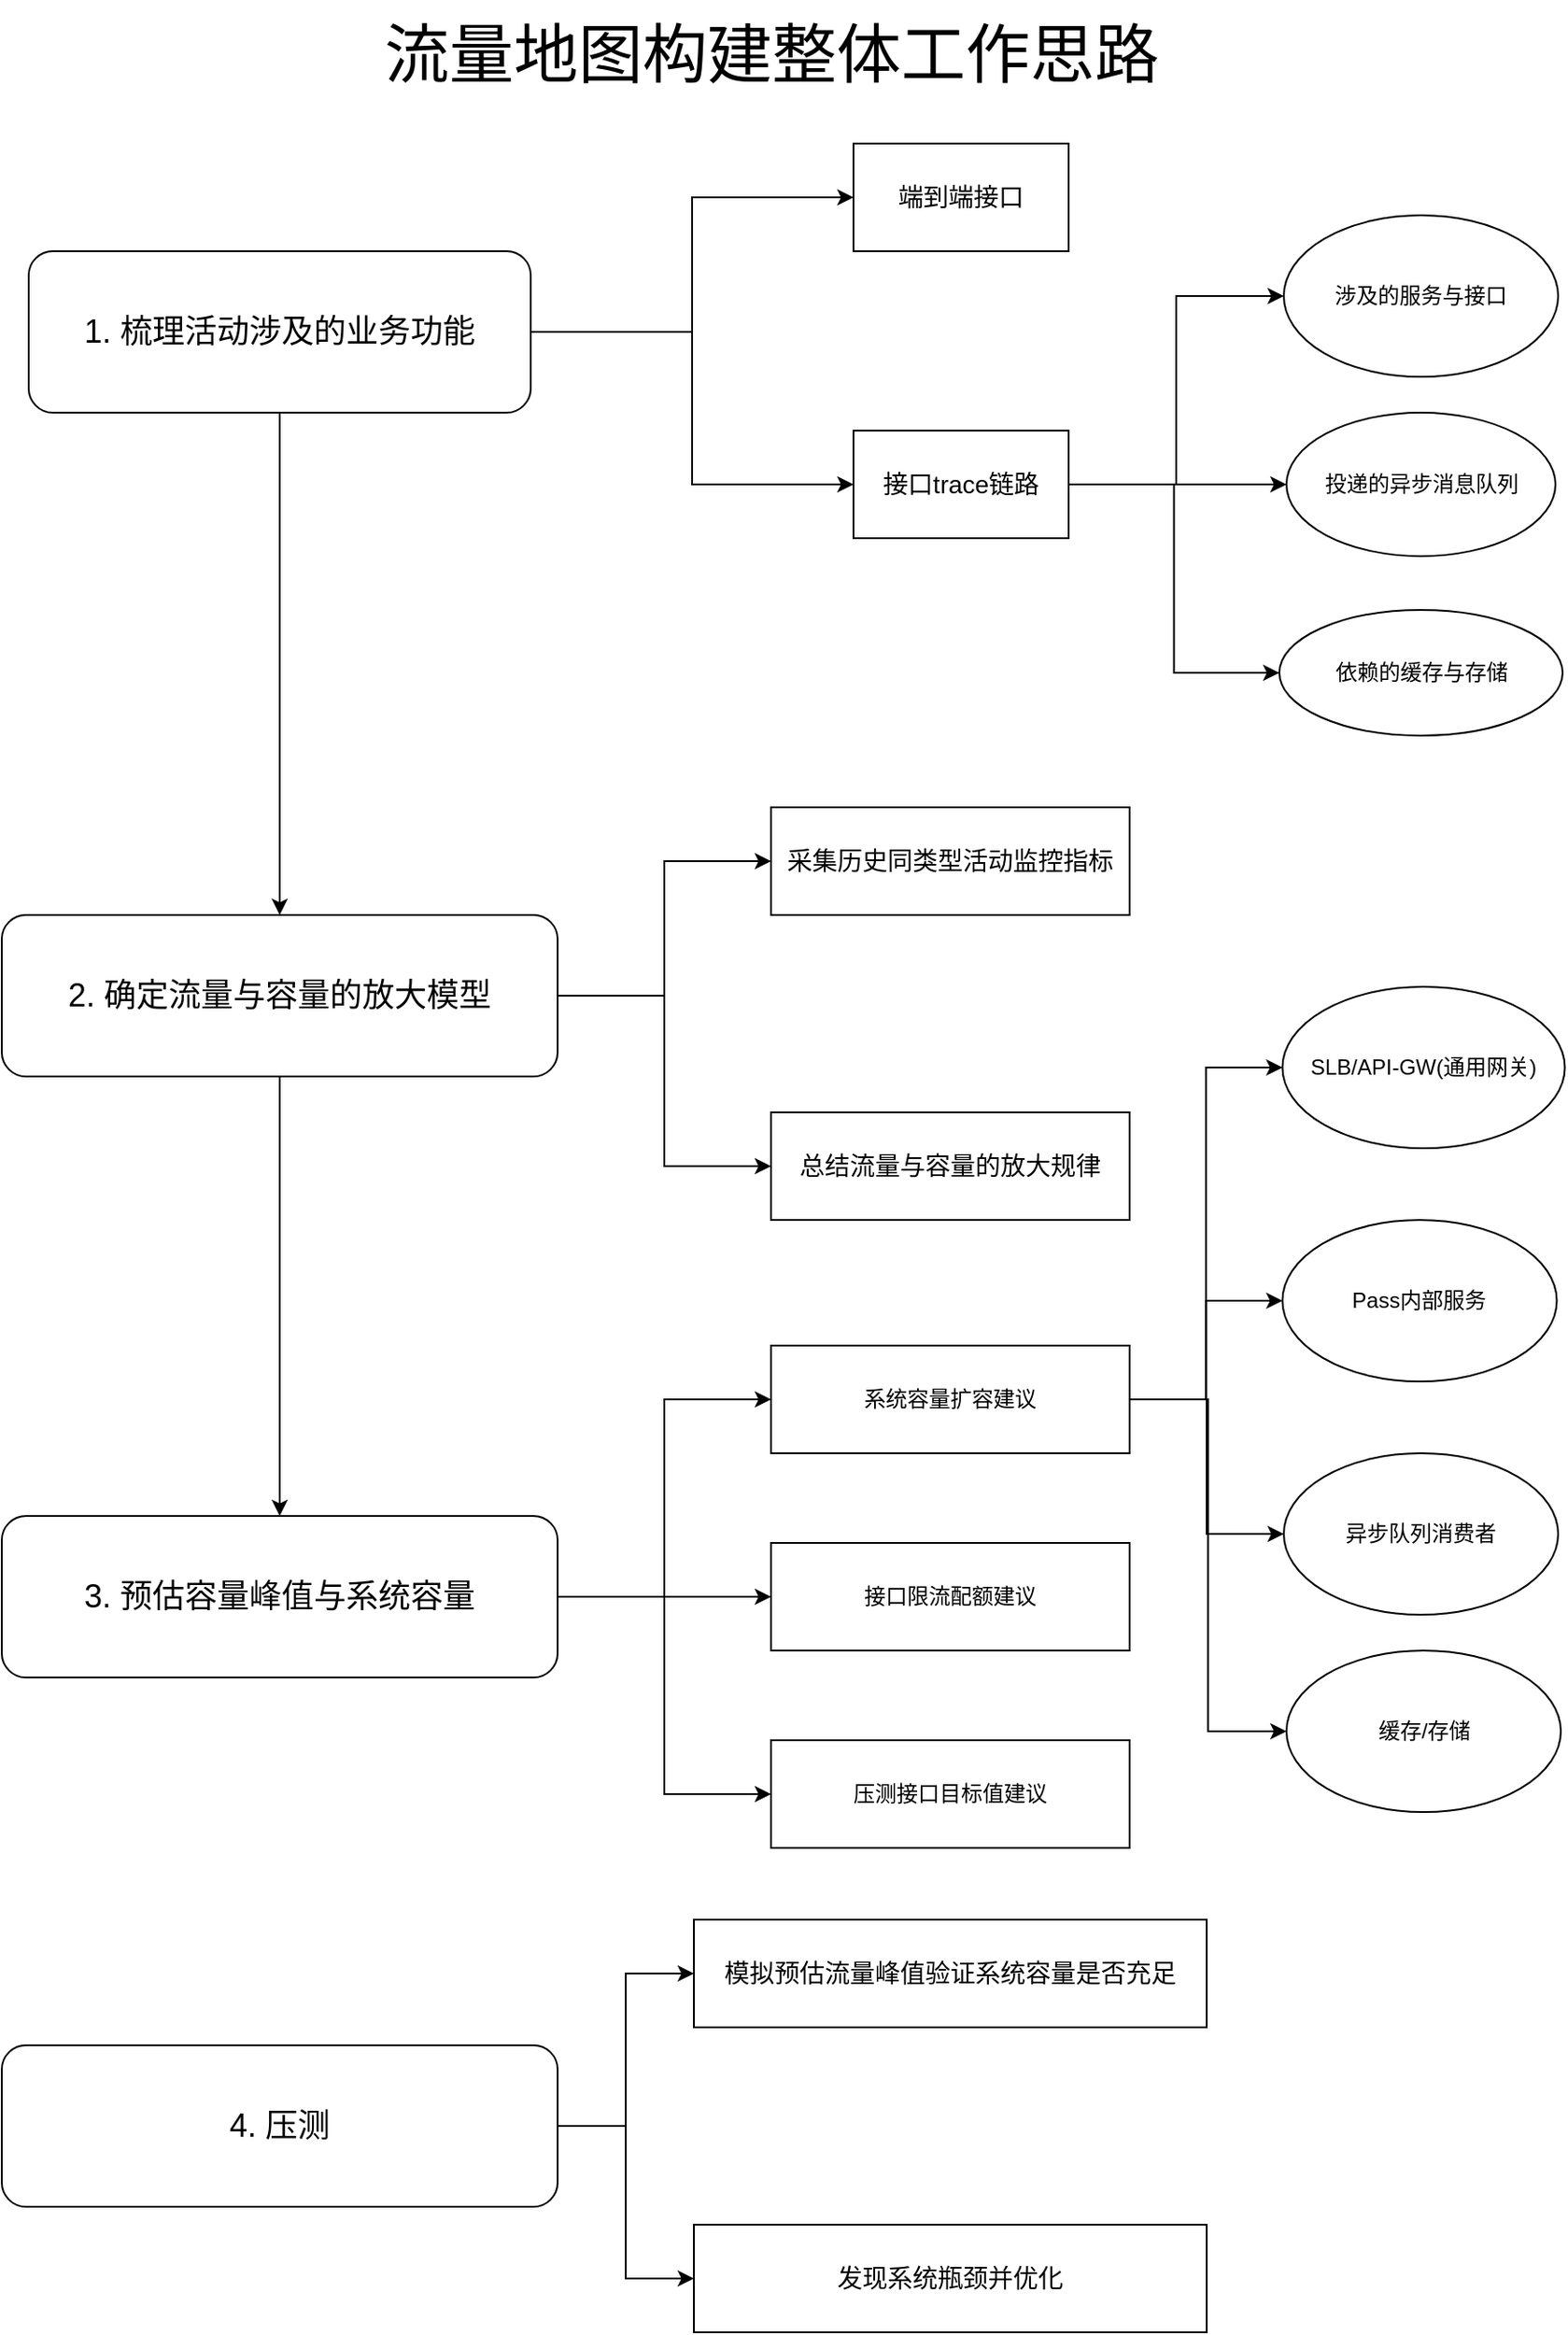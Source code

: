 <mxfile version="26.0.14">
  <diagram name="第 1 页" id="oglCzEgyUQVp-rbr_owY">
    <mxGraphModel dx="2069" dy="785" grid="1" gridSize="10" guides="1" tooltips="1" connect="1" arrows="1" fold="1" page="1" pageScale="1" pageWidth="827" pageHeight="1169" math="0" shadow="0">
      <root>
        <mxCell id="0" />
        <mxCell id="1" parent="0" />
        <mxCell id="Tt0FMffgAjtofy6_wQyA-16" style="edgeStyle=orthogonalEdgeStyle;rounded=0;orthogonalLoop=1;jettySize=auto;html=1;entryX=0;entryY=0.5;entryDx=0;entryDy=0;" edge="1" parent="1" source="Tt0FMffgAjtofy6_wQyA-1" target="Tt0FMffgAjtofy6_wQyA-4">
          <mxGeometry relative="1" as="geometry" />
        </mxCell>
        <mxCell id="Tt0FMffgAjtofy6_wQyA-17" style="edgeStyle=orthogonalEdgeStyle;rounded=0;orthogonalLoop=1;jettySize=auto;html=1;entryX=0;entryY=0.5;entryDx=0;entryDy=0;" edge="1" parent="1" source="Tt0FMffgAjtofy6_wQyA-1" target="Tt0FMffgAjtofy6_wQyA-7">
          <mxGeometry relative="1" as="geometry" />
        </mxCell>
        <mxCell id="Tt0FMffgAjtofy6_wQyA-31" style="edgeStyle=orthogonalEdgeStyle;rounded=0;orthogonalLoop=1;jettySize=auto;html=1;entryX=0.5;entryY=0;entryDx=0;entryDy=0;" edge="1" parent="1" source="Tt0FMffgAjtofy6_wQyA-1" target="Tt0FMffgAjtofy6_wQyA-19">
          <mxGeometry relative="1" as="geometry" />
        </mxCell>
        <mxCell id="Tt0FMffgAjtofy6_wQyA-1" value="&lt;font style=&quot;font-size: 18px;&quot;&gt;1. 梳理活动涉及的业务功能&lt;/font&gt;" style="rounded=1;whiteSpace=wrap;html=1;" vertex="1" parent="1">
          <mxGeometry y="230" width="280" height="90" as="geometry" />
        </mxCell>
        <mxCell id="Tt0FMffgAjtofy6_wQyA-3" value="&lt;font style=&quot;font-size: 36px;&quot;&gt;流量地图构建整体工作思路&lt;/font&gt;" style="text;html=1;align=center;verticalAlign=middle;resizable=0;points=[];autosize=1;strokeColor=none;fillColor=none;" vertex="1" parent="1">
          <mxGeometry x="184" y="90" width="460" height="60" as="geometry" />
        </mxCell>
        <mxCell id="Tt0FMffgAjtofy6_wQyA-4" value="&lt;font style=&quot;font-size: 14px;&quot;&gt;端到端接口&lt;/font&gt;" style="rounded=0;whiteSpace=wrap;html=1;" vertex="1" parent="1">
          <mxGeometry x="460" y="170" width="120" height="60" as="geometry" />
        </mxCell>
        <mxCell id="Tt0FMffgAjtofy6_wQyA-21" style="edgeStyle=orthogonalEdgeStyle;rounded=0;orthogonalLoop=1;jettySize=auto;html=1;entryX=0;entryY=0.5;entryDx=0;entryDy=0;" edge="1" parent="1" source="Tt0FMffgAjtofy6_wQyA-7" target="Tt0FMffgAjtofy6_wQyA-10">
          <mxGeometry relative="1" as="geometry" />
        </mxCell>
        <mxCell id="Tt0FMffgAjtofy6_wQyA-22" style="edgeStyle=orthogonalEdgeStyle;rounded=0;orthogonalLoop=1;jettySize=auto;html=1;entryX=0;entryY=0.5;entryDx=0;entryDy=0;" edge="1" parent="1" source="Tt0FMffgAjtofy6_wQyA-7" target="Tt0FMffgAjtofy6_wQyA-8">
          <mxGeometry relative="1" as="geometry">
            <Array as="points">
              <mxPoint x="640" y="360" />
              <mxPoint x="640" y="255" />
            </Array>
          </mxGeometry>
        </mxCell>
        <mxCell id="Tt0FMffgAjtofy6_wQyA-24" style="edgeStyle=orthogonalEdgeStyle;rounded=0;orthogonalLoop=1;jettySize=auto;html=1;entryX=0;entryY=0.5;entryDx=0;entryDy=0;" edge="1" parent="1" source="Tt0FMffgAjtofy6_wQyA-7" target="Tt0FMffgAjtofy6_wQyA-9">
          <mxGeometry relative="1" as="geometry" />
        </mxCell>
        <mxCell id="Tt0FMffgAjtofy6_wQyA-7" value="&lt;font style=&quot;font-size: 14px;&quot;&gt;接口trace链路&lt;/font&gt;" style="rounded=0;whiteSpace=wrap;html=1;" vertex="1" parent="1">
          <mxGeometry x="460" y="330" width="120" height="60" as="geometry" />
        </mxCell>
        <mxCell id="Tt0FMffgAjtofy6_wQyA-8" value="涉及的服务与接口" style="ellipse;whiteSpace=wrap;html=1;" vertex="1" parent="1">
          <mxGeometry x="700" y="210" width="153" height="90" as="geometry" />
        </mxCell>
        <mxCell id="Tt0FMffgAjtofy6_wQyA-9" value="依赖的缓存与存储" style="ellipse;whiteSpace=wrap;html=1;" vertex="1" parent="1">
          <mxGeometry x="697.5" y="430" width="158" height="70" as="geometry" />
        </mxCell>
        <mxCell id="Tt0FMffgAjtofy6_wQyA-10" value="投递的异步消息队列" style="ellipse;whiteSpace=wrap;html=1;" vertex="1" parent="1">
          <mxGeometry x="701.5" y="320" width="150" height="80" as="geometry" />
        </mxCell>
        <mxCell id="Tt0FMffgAjtofy6_wQyA-29" style="edgeStyle=orthogonalEdgeStyle;rounded=0;orthogonalLoop=1;jettySize=auto;html=1;entryX=0;entryY=0.5;entryDx=0;entryDy=0;" edge="1" parent="1" source="Tt0FMffgAjtofy6_wQyA-19" target="Tt0FMffgAjtofy6_wQyA-27">
          <mxGeometry relative="1" as="geometry" />
        </mxCell>
        <mxCell id="Tt0FMffgAjtofy6_wQyA-30" style="edgeStyle=orthogonalEdgeStyle;rounded=0;orthogonalLoop=1;jettySize=auto;html=1;entryX=0;entryY=0.5;entryDx=0;entryDy=0;" edge="1" parent="1" source="Tt0FMffgAjtofy6_wQyA-19" target="Tt0FMffgAjtofy6_wQyA-28">
          <mxGeometry relative="1" as="geometry" />
        </mxCell>
        <mxCell id="Tt0FMffgAjtofy6_wQyA-44" style="edgeStyle=orthogonalEdgeStyle;rounded=0;orthogonalLoop=1;jettySize=auto;html=1;entryX=0.5;entryY=0;entryDx=0;entryDy=0;" edge="1" parent="1" source="Tt0FMffgAjtofy6_wQyA-19" target="Tt0FMffgAjtofy6_wQyA-25">
          <mxGeometry relative="1" as="geometry" />
        </mxCell>
        <mxCell id="Tt0FMffgAjtofy6_wQyA-19" value="&lt;span style=&quot;font-size: 18px;&quot;&gt;2. 确定流量与容量的放大模型&lt;/span&gt;" style="rounded=1;whiteSpace=wrap;html=1;" vertex="1" parent="1">
          <mxGeometry x="-15" y="600" width="310" height="90" as="geometry" />
        </mxCell>
        <mxCell id="Tt0FMffgAjtofy6_wQyA-35" style="edgeStyle=orthogonalEdgeStyle;rounded=0;orthogonalLoop=1;jettySize=auto;html=1;entryX=0;entryY=0.5;entryDx=0;entryDy=0;" edge="1" parent="1" source="Tt0FMffgAjtofy6_wQyA-25" target="Tt0FMffgAjtofy6_wQyA-32">
          <mxGeometry relative="1" as="geometry" />
        </mxCell>
        <mxCell id="Tt0FMffgAjtofy6_wQyA-36" style="edgeStyle=orthogonalEdgeStyle;rounded=0;orthogonalLoop=1;jettySize=auto;html=1;entryX=0;entryY=0.5;entryDx=0;entryDy=0;" edge="1" parent="1" source="Tt0FMffgAjtofy6_wQyA-25" target="Tt0FMffgAjtofy6_wQyA-33">
          <mxGeometry relative="1" as="geometry" />
        </mxCell>
        <mxCell id="Tt0FMffgAjtofy6_wQyA-37" style="edgeStyle=orthogonalEdgeStyle;rounded=0;orthogonalLoop=1;jettySize=auto;html=1;entryX=0;entryY=0.5;entryDx=0;entryDy=0;" edge="1" parent="1" source="Tt0FMffgAjtofy6_wQyA-25" target="Tt0FMffgAjtofy6_wQyA-34">
          <mxGeometry relative="1" as="geometry" />
        </mxCell>
        <mxCell id="Tt0FMffgAjtofy6_wQyA-25" value="&lt;span style=&quot;font-size: 18px;&quot;&gt;3. 预估容量峰值与系统容量&lt;/span&gt;" style="rounded=1;whiteSpace=wrap;html=1;" vertex="1" parent="1">
          <mxGeometry x="-15" y="935" width="310" height="90" as="geometry" />
        </mxCell>
        <mxCell id="Tt0FMffgAjtofy6_wQyA-27" value="&lt;font style=&quot;font-size: 14px;&quot;&gt;采集历史同类型活动监控指标&lt;/font&gt;" style="rounded=0;whiteSpace=wrap;html=1;" vertex="1" parent="1">
          <mxGeometry x="414" y="540" width="200" height="60" as="geometry" />
        </mxCell>
        <mxCell id="Tt0FMffgAjtofy6_wQyA-28" value="&lt;font style=&quot;font-size: 14px;&quot;&gt;总结流量与容量的放大规律&lt;/font&gt;" style="rounded=0;whiteSpace=wrap;html=1;" vertex="1" parent="1">
          <mxGeometry x="414" y="710" width="200" height="60" as="geometry" />
        </mxCell>
        <mxCell id="Tt0FMffgAjtofy6_wQyA-41" style="edgeStyle=orthogonalEdgeStyle;rounded=0;orthogonalLoop=1;jettySize=auto;html=1;entryX=0;entryY=0.5;entryDx=0;entryDy=0;" edge="1" parent="1" source="Tt0FMffgAjtofy6_wQyA-32" target="Tt0FMffgAjtofy6_wQyA-38">
          <mxGeometry relative="1" as="geometry" />
        </mxCell>
        <mxCell id="Tt0FMffgAjtofy6_wQyA-43" style="edgeStyle=orthogonalEdgeStyle;rounded=0;orthogonalLoop=1;jettySize=auto;html=1;exitX=1;exitY=0.5;exitDx=0;exitDy=0;entryX=0;entryY=0.5;entryDx=0;entryDy=0;" edge="1" parent="1" source="Tt0FMffgAjtofy6_wQyA-32" target="Tt0FMffgAjtofy6_wQyA-40">
          <mxGeometry relative="1" as="geometry" />
        </mxCell>
        <mxCell id="Tt0FMffgAjtofy6_wQyA-48" style="edgeStyle=orthogonalEdgeStyle;rounded=0;orthogonalLoop=1;jettySize=auto;html=1;entryX=0;entryY=0.5;entryDx=0;entryDy=0;" edge="1" parent="1" source="Tt0FMffgAjtofy6_wQyA-32" target="Tt0FMffgAjtofy6_wQyA-47">
          <mxGeometry relative="1" as="geometry" />
        </mxCell>
        <mxCell id="Tt0FMffgAjtofy6_wQyA-49" style="edgeStyle=orthogonalEdgeStyle;rounded=0;orthogonalLoop=1;jettySize=auto;html=1;entryX=0;entryY=0.5;entryDx=0;entryDy=0;" edge="1" parent="1" source="Tt0FMffgAjtofy6_wQyA-32" target="Tt0FMffgAjtofy6_wQyA-39">
          <mxGeometry relative="1" as="geometry" />
        </mxCell>
        <mxCell id="Tt0FMffgAjtofy6_wQyA-32" value="系统容量扩容建议" style="rounded=0;whiteSpace=wrap;html=1;" vertex="1" parent="1">
          <mxGeometry x="414" y="840" width="200" height="60" as="geometry" />
        </mxCell>
        <mxCell id="Tt0FMffgAjtofy6_wQyA-33" value="接口限流配额建议" style="rounded=0;whiteSpace=wrap;html=1;" vertex="1" parent="1">
          <mxGeometry x="414" y="950" width="200" height="60" as="geometry" />
        </mxCell>
        <mxCell id="Tt0FMffgAjtofy6_wQyA-34" value="压测接口目标值建议" style="rounded=0;whiteSpace=wrap;html=1;" vertex="1" parent="1">
          <mxGeometry x="414" y="1060" width="200" height="60" as="geometry" />
        </mxCell>
        <mxCell id="Tt0FMffgAjtofy6_wQyA-38" value="SLB/API-GW(通用网关)" style="ellipse;whiteSpace=wrap;html=1;" vertex="1" parent="1">
          <mxGeometry x="699.25" y="640" width="157.5" height="90" as="geometry" />
        </mxCell>
        <mxCell id="Tt0FMffgAjtofy6_wQyA-39" value="Pass内部服务" style="ellipse;whiteSpace=wrap;html=1;" vertex="1" parent="1">
          <mxGeometry x="699.25" y="770" width="153" height="90" as="geometry" />
        </mxCell>
        <mxCell id="Tt0FMffgAjtofy6_wQyA-40" value="缓存/存储" style="ellipse;whiteSpace=wrap;html=1;" vertex="1" parent="1">
          <mxGeometry x="701.5" y="1010" width="153" height="90" as="geometry" />
        </mxCell>
        <mxCell id="Tt0FMffgAjtofy6_wQyA-47" value="异步队列消费者" style="ellipse;whiteSpace=wrap;html=1;" vertex="1" parent="1">
          <mxGeometry x="700" y="900" width="153" height="90" as="geometry" />
        </mxCell>
        <mxCell id="Tt0FMffgAjtofy6_wQyA-53" style="edgeStyle=orthogonalEdgeStyle;rounded=0;orthogonalLoop=1;jettySize=auto;html=1;entryX=0;entryY=0.5;entryDx=0;entryDy=0;" edge="1" parent="1" source="Tt0FMffgAjtofy6_wQyA-50" target="Tt0FMffgAjtofy6_wQyA-51">
          <mxGeometry relative="1" as="geometry" />
        </mxCell>
        <mxCell id="Tt0FMffgAjtofy6_wQyA-55" style="edgeStyle=orthogonalEdgeStyle;rounded=0;orthogonalLoop=1;jettySize=auto;html=1;exitX=1;exitY=0.5;exitDx=0;exitDy=0;entryX=0;entryY=0.5;entryDx=0;entryDy=0;" edge="1" parent="1" source="Tt0FMffgAjtofy6_wQyA-50" target="Tt0FMffgAjtofy6_wQyA-52">
          <mxGeometry relative="1" as="geometry" />
        </mxCell>
        <mxCell id="Tt0FMffgAjtofy6_wQyA-50" value="&lt;span style=&quot;font-size: 18px;&quot;&gt;4. 压测&lt;/span&gt;" style="rounded=1;whiteSpace=wrap;html=1;" vertex="1" parent="1">
          <mxGeometry x="-15" y="1230" width="310" height="90" as="geometry" />
        </mxCell>
        <mxCell id="Tt0FMffgAjtofy6_wQyA-51" value="&lt;font style=&quot;font-size: 14px;&quot;&gt;模拟预估流量峰值验证系统容量是否充足&lt;/font&gt;" style="rounded=0;whiteSpace=wrap;html=1;" vertex="1" parent="1">
          <mxGeometry x="371" y="1160" width="286" height="60" as="geometry" />
        </mxCell>
        <mxCell id="Tt0FMffgAjtofy6_wQyA-52" value="&lt;font style=&quot;font-size: 14px;&quot;&gt;发现系统瓶颈并优化&lt;/font&gt;" style="rounded=0;whiteSpace=wrap;html=1;" vertex="1" parent="1">
          <mxGeometry x="371" y="1330" width="286" height="60" as="geometry" />
        </mxCell>
      </root>
    </mxGraphModel>
  </diagram>
</mxfile>
